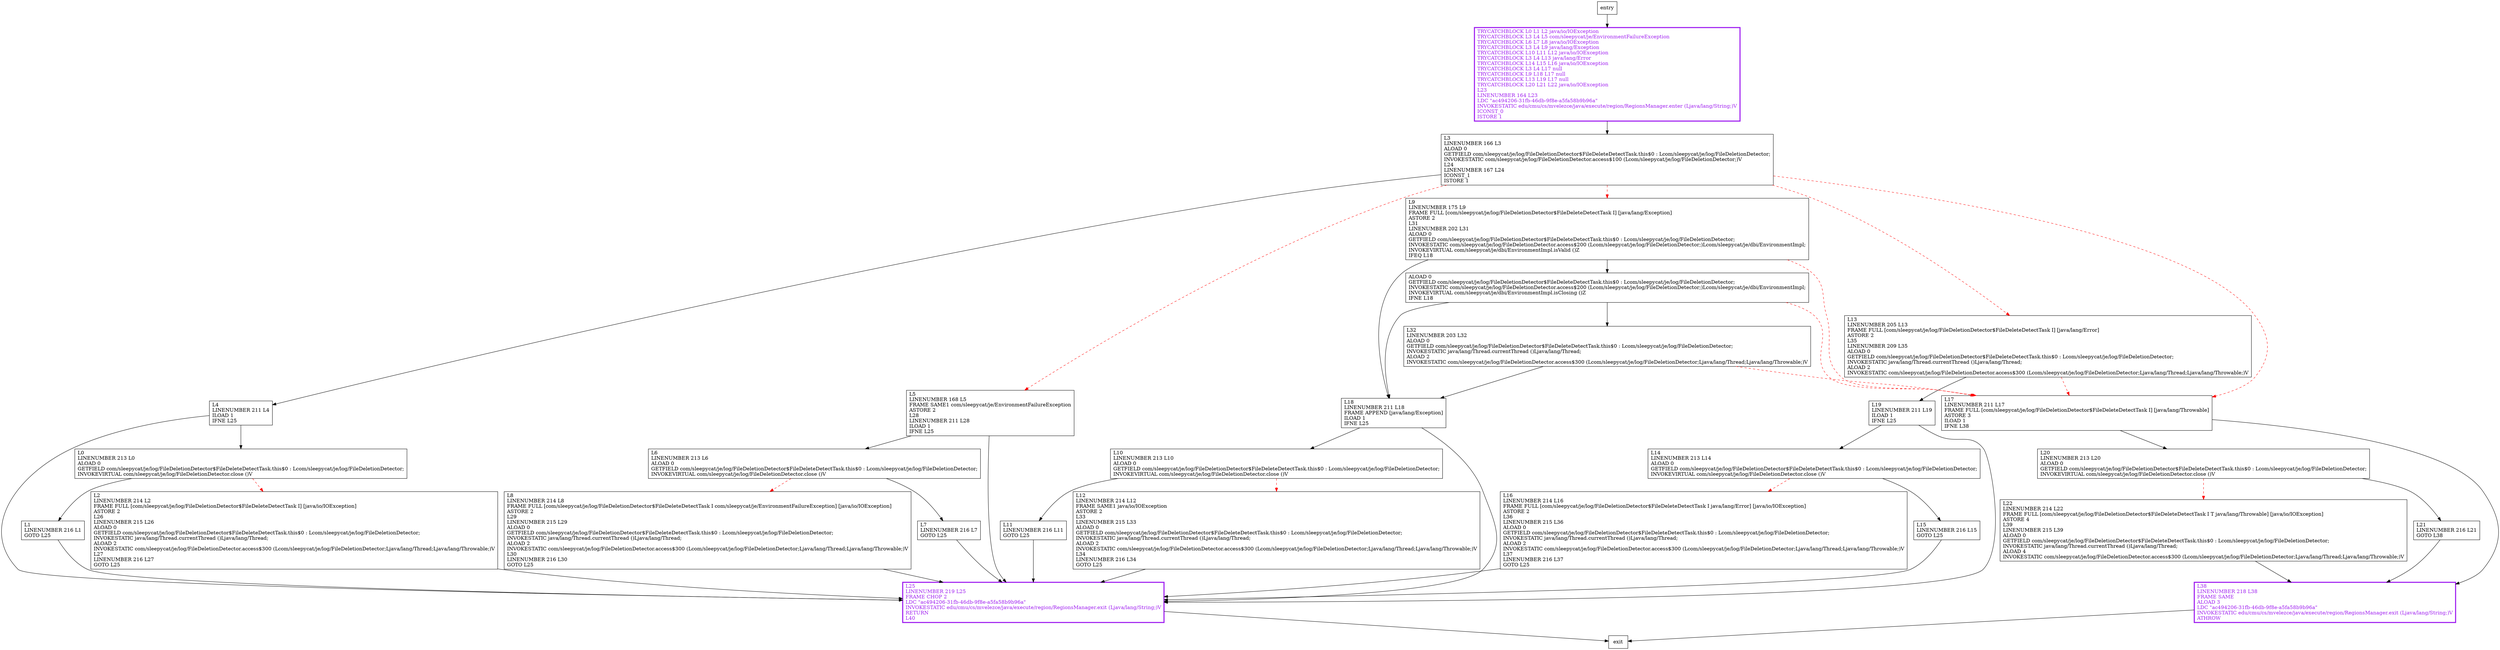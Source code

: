 digraph run {
node [shape=record];
1177763958 [label="TRYCATCHBLOCK L0 L1 L2 java/io/IOException\lTRYCATCHBLOCK L3 L4 L5 com/sleepycat/je/EnvironmentFailureException\lTRYCATCHBLOCK L6 L7 L8 java/io/IOException\lTRYCATCHBLOCK L3 L4 L9 java/lang/Exception\lTRYCATCHBLOCK L10 L11 L12 java/io/IOException\lTRYCATCHBLOCK L3 L4 L13 java/lang/Error\lTRYCATCHBLOCK L14 L15 L16 java/io/IOException\lTRYCATCHBLOCK L3 L4 L17 null\lTRYCATCHBLOCK L9 L18 L17 null\lTRYCATCHBLOCK L13 L19 L17 null\lTRYCATCHBLOCK L20 L21 L22 java/io/IOException\lL23\lLINENUMBER 164 L23\lLDC \"ac494206-31fb-46db-9f8e-a5fa58b9b96a\"\lINVOKESTATIC edu/cmu/cs/mvelezce/java/execute/region/RegionsManager.enter (Ljava/lang/String;)V\lICONST_0\lISTORE 1\l"];
803304084 [label="L2\lLINENUMBER 214 L2\lFRAME FULL [com/sleepycat/je/log/FileDeletionDetector$FileDeleteDetectTask I] [java/io/IOException]\lASTORE 2\lL26\lLINENUMBER 215 L26\lALOAD 0\lGETFIELD com/sleepycat/je/log/FileDeletionDetector$FileDeleteDetectTask.this$0 : Lcom/sleepycat/je/log/FileDeletionDetector;\lINVOKESTATIC java/lang/Thread.currentThread ()Ljava/lang/Thread;\lALOAD 2\lINVOKESTATIC com/sleepycat/je/log/FileDeletionDetector.access$300 (Lcom/sleepycat/je/log/FileDeletionDetector;Ljava/lang/Thread;Ljava/lang/Throwable;)V\lL27\lLINENUMBER 216 L27\lGOTO L25\l"];
278430215 [label="L21\lLINENUMBER 216 L21\lGOTO L38\l"];
527453642 [label="L25\lLINENUMBER 219 L25\lFRAME CHOP 2\lLDC \"ac494206-31fb-46db-9f8e-a5fa58b9b96a\"\lINVOKESTATIC edu/cmu/cs/mvelezce/java/execute/region/RegionsManager.exit (Ljava/lang/String;)V\lRETURN\lL40\l"];
245095009 [label="L9\lLINENUMBER 175 L9\lFRAME FULL [com/sleepycat/je/log/FileDeletionDetector$FileDeleteDetectTask I] [java/lang/Exception]\lASTORE 2\lL31\lLINENUMBER 202 L31\lALOAD 0\lGETFIELD com/sleepycat/je/log/FileDeletionDetector$FileDeleteDetectTask.this$0 : Lcom/sleepycat/je/log/FileDeletionDetector;\lINVOKESTATIC com/sleepycat/je/log/FileDeletionDetector.access$200 (Lcom/sleepycat/je/log/FileDeletionDetector;)Lcom/sleepycat/je/dbi/EnvironmentImpl;\lINVOKEVIRTUAL com/sleepycat/je/dbi/EnvironmentImpl.isValid ()Z\lIFEQ L18\l"];
1127381492 [label="L12\lLINENUMBER 214 L12\lFRAME SAME1 java/io/IOException\lASTORE 2\lL33\lLINENUMBER 215 L33\lALOAD 0\lGETFIELD com/sleepycat/je/log/FileDeletionDetector$FileDeleteDetectTask.this$0 : Lcom/sleepycat/je/log/FileDeletionDetector;\lINVOKESTATIC java/lang/Thread.currentThread ()Ljava/lang/Thread;\lALOAD 2\lINVOKESTATIC com/sleepycat/je/log/FileDeletionDetector.access$300 (Lcom/sleepycat/je/log/FileDeletionDetector;Ljava/lang/Thread;Ljava/lang/Throwable;)V\lL34\lLINENUMBER 216 L34\lGOTO L25\l"];
321583905 [label="L13\lLINENUMBER 205 L13\lFRAME FULL [com/sleepycat/je/log/FileDeletionDetector$FileDeleteDetectTask I] [java/lang/Error]\lASTORE 2\lL35\lLINENUMBER 209 L35\lALOAD 0\lGETFIELD com/sleepycat/je/log/FileDeletionDetector$FileDeleteDetectTask.this$0 : Lcom/sleepycat/je/log/FileDeletionDetector;\lINVOKESTATIC java/lang/Thread.currentThread ()Ljava/lang/Thread;\lALOAD 2\lINVOKESTATIC com/sleepycat/je/log/FileDeletionDetector.access$300 (Lcom/sleepycat/je/log/FileDeletionDetector;Ljava/lang/Thread;Ljava/lang/Throwable;)V\l"];
2008175957 [label="L11\lLINENUMBER 216 L11\lGOTO L25\l"];
508051300 [label="L18\lLINENUMBER 211 L18\lFRAME APPEND [java/lang/Exception]\lILOAD 1\lIFNE L25\l"];
1715086149 [label="L17\lLINENUMBER 211 L17\lFRAME FULL [com/sleepycat/je/log/FileDeletionDetector$FileDeleteDetectTask I] [java/lang/Throwable]\lASTORE 3\lILOAD 1\lIFNE L38\l"];
481537372 [label="L1\lLINENUMBER 216 L1\lGOTO L25\l"];
1938667502 [label="L3\lLINENUMBER 166 L3\lALOAD 0\lGETFIELD com/sleepycat/je/log/FileDeletionDetector$FileDeleteDetectTask.this$0 : Lcom/sleepycat/je/log/FileDeletionDetector;\lINVOKESTATIC com/sleepycat/je/log/FileDeletionDetector.access$100 (Lcom/sleepycat/je/log/FileDeletionDetector;)V\lL24\lLINENUMBER 167 L24\lICONST_1\lISTORE 1\l"];
1263939054 [label="L7\lLINENUMBER 216 L7\lGOTO L25\l"];
1333017711 [label="L22\lLINENUMBER 214 L22\lFRAME FULL [com/sleepycat/je/log/FileDeletionDetector$FileDeleteDetectTask I T java/lang/Throwable] [java/io/IOException]\lASTORE 4\lL39\lLINENUMBER 215 L39\lALOAD 0\lGETFIELD com/sleepycat/je/log/FileDeletionDetector$FileDeleteDetectTask.this$0 : Lcom/sleepycat/je/log/FileDeletionDetector;\lINVOKESTATIC java/lang/Thread.currentThread ()Ljava/lang/Thread;\lALOAD 4\lINVOKESTATIC com/sleepycat/je/log/FileDeletionDetector.access$300 (Lcom/sleepycat/je/log/FileDeletionDetector;Ljava/lang/Thread;Ljava/lang/Throwable;)V\l"];
655338920 [label="L20\lLINENUMBER 213 L20\lALOAD 0\lGETFIELD com/sleepycat/je/log/FileDeletionDetector$FileDeleteDetectTask.this$0 : Lcom/sleepycat/je/log/FileDeletionDetector;\lINVOKEVIRTUAL com/sleepycat/je/log/FileDeletionDetector.close ()V\l"];
1923091887 [label="L15\lLINENUMBER 216 L15\lGOTO L25\l"];
1898674955 [label="L5\lLINENUMBER 168 L5\lFRAME SAME1 com/sleepycat/je/EnvironmentFailureException\lASTORE 2\lL28\lLINENUMBER 211 L28\lILOAD 1\lIFNE L25\l"];
2137864812 [label="L38\lLINENUMBER 218 L38\lFRAME SAME\lALOAD 3\lLDC \"ac494206-31fb-46db-9f8e-a5fa58b9b96a\"\lINVOKESTATIC edu/cmu/cs/mvelezce/java/execute/region/RegionsManager.exit (Ljava/lang/String;)V\lATHROW\l"];
626316590 [label="L0\lLINENUMBER 213 L0\lALOAD 0\lGETFIELD com/sleepycat/je/log/FileDeletionDetector$FileDeleteDetectTask.this$0 : Lcom/sleepycat/je/log/FileDeletionDetector;\lINVOKEVIRTUAL com/sleepycat/je/log/FileDeletionDetector.close ()V\l"];
1162400097 [label="ALOAD 0\lGETFIELD com/sleepycat/je/log/FileDeletionDetector$FileDeleteDetectTask.this$0 : Lcom/sleepycat/je/log/FileDeletionDetector;\lINVOKESTATIC com/sleepycat/je/log/FileDeletionDetector.access$200 (Lcom/sleepycat/je/log/FileDeletionDetector;)Lcom/sleepycat/je/dbi/EnvironmentImpl;\lINVOKEVIRTUAL com/sleepycat/je/dbi/EnvironmentImpl.isClosing ()Z\lIFNE L18\l"];
616697553 [label="L8\lLINENUMBER 214 L8\lFRAME FULL [com/sleepycat/je/log/FileDeletionDetector$FileDeleteDetectTask I com/sleepycat/je/EnvironmentFailureException] [java/io/IOException]\lASTORE 2\lL29\lLINENUMBER 215 L29\lALOAD 0\lGETFIELD com/sleepycat/je/log/FileDeletionDetector$FileDeleteDetectTask.this$0 : Lcom/sleepycat/je/log/FileDeletionDetector;\lINVOKESTATIC java/lang/Thread.currentThread ()Ljava/lang/Thread;\lALOAD 2\lINVOKESTATIC com/sleepycat/je/log/FileDeletionDetector.access$300 (Lcom/sleepycat/je/log/FileDeletionDetector;Ljava/lang/Thread;Ljava/lang/Throwable;)V\lL30\lLINENUMBER 216 L30\lGOTO L25\l"];
571291606 [label="L16\lLINENUMBER 214 L16\lFRAME FULL [com/sleepycat/je/log/FileDeletionDetector$FileDeleteDetectTask I java/lang/Error] [java/io/IOException]\lASTORE 2\lL36\lLINENUMBER 215 L36\lALOAD 0\lGETFIELD com/sleepycat/je/log/FileDeletionDetector$FileDeleteDetectTask.this$0 : Lcom/sleepycat/je/log/FileDeletionDetector;\lINVOKESTATIC java/lang/Thread.currentThread ()Ljava/lang/Thread;\lALOAD 2\lINVOKESTATIC com/sleepycat/je/log/FileDeletionDetector.access$300 (Lcom/sleepycat/je/log/FileDeletionDetector;Ljava/lang/Thread;Ljava/lang/Throwable;)V\lL37\lLINENUMBER 216 L37\lGOTO L25\l"];
400423676 [label="L14\lLINENUMBER 213 L14\lALOAD 0\lGETFIELD com/sleepycat/je/log/FileDeletionDetector$FileDeleteDetectTask.this$0 : Lcom/sleepycat/je/log/FileDeletionDetector;\lINVOKEVIRTUAL com/sleepycat/je/log/FileDeletionDetector.close ()V\l"];
294976373 [label="L32\lLINENUMBER 203 L32\lALOAD 0\lGETFIELD com/sleepycat/je/log/FileDeletionDetector$FileDeleteDetectTask.this$0 : Lcom/sleepycat/je/log/FileDeletionDetector;\lINVOKESTATIC java/lang/Thread.currentThread ()Ljava/lang/Thread;\lALOAD 2\lINVOKESTATIC com/sleepycat/je/log/FileDeletionDetector.access$300 (Lcom/sleepycat/je/log/FileDeletionDetector;Ljava/lang/Thread;Ljava/lang/Throwable;)V\l"];
1434108520 [label="L6\lLINENUMBER 213 L6\lALOAD 0\lGETFIELD com/sleepycat/je/log/FileDeletionDetector$FileDeleteDetectTask.this$0 : Lcom/sleepycat/je/log/FileDeletionDetector;\lINVOKEVIRTUAL com/sleepycat/je/log/FileDeletionDetector.close ()V\l"];
1886642452 [label="L4\lLINENUMBER 211 L4\lILOAD 1\lIFNE L25\l"];
1819772023 [label="L19\lLINENUMBER 211 L19\lILOAD 1\lIFNE L25\l"];
233906264 [label="L10\lLINENUMBER 213 L10\lALOAD 0\lGETFIELD com/sleepycat/je/log/FileDeletionDetector$FileDeleteDetectTask.this$0 : Lcom/sleepycat/je/log/FileDeletionDetector;\lINVOKEVIRTUAL com/sleepycat/je/log/FileDeletionDetector.close ()V\l"];
entry;
exit;
1177763958 -> 1938667502
803304084 -> 527453642
278430215 -> 2137864812
527453642 -> exit
245095009 -> 1162400097
245095009 -> 508051300
245095009 -> 1715086149 [style=dashed, color=red]
1127381492 -> 527453642
321583905 -> 1819772023
321583905 -> 1715086149 [style=dashed, color=red]
2008175957 -> 527453642
508051300 -> 527453642
508051300 -> 233906264
1715086149 -> 2137864812
1715086149 -> 655338920
481537372 -> 527453642
1938667502 -> 1898674955 [style=dashed, color=red]
1938667502 -> 1886642452
1938667502 -> 245095009 [style=dashed, color=red]
1938667502 -> 321583905 [style=dashed, color=red]
1938667502 -> 1715086149 [style=dashed, color=red]
1263939054 -> 527453642
1333017711 -> 2137864812
655338920 -> 278430215
655338920 -> 1333017711 [style=dashed, color=red]
1923091887 -> 527453642
1898674955 -> 527453642
1898674955 -> 1434108520
2137864812 -> exit
626316590 -> 481537372
626316590 -> 803304084 [style=dashed, color=red]
1162400097 -> 294976373
1162400097 -> 508051300
1162400097 -> 1715086149 [style=dashed, color=red]
616697553 -> 527453642
571291606 -> 527453642
400423676 -> 571291606 [style=dashed, color=red]
400423676 -> 1923091887
294976373 -> 508051300
294976373 -> 1715086149 [style=dashed, color=red]
1434108520 -> 616697553 [style=dashed, color=red]
1434108520 -> 1263939054
entry -> 1177763958
1886642452 -> 626316590
1886642452 -> 527453642
1819772023 -> 527453642
1819772023 -> 400423676
233906264 -> 1127381492 [style=dashed, color=red]
233906264 -> 2008175957
1177763958[fontcolor="purple", penwidth=3, color="purple"];
2137864812[fontcolor="purple", penwidth=3, color="purple"];
527453642[fontcolor="purple", penwidth=3, color="purple"];
}
